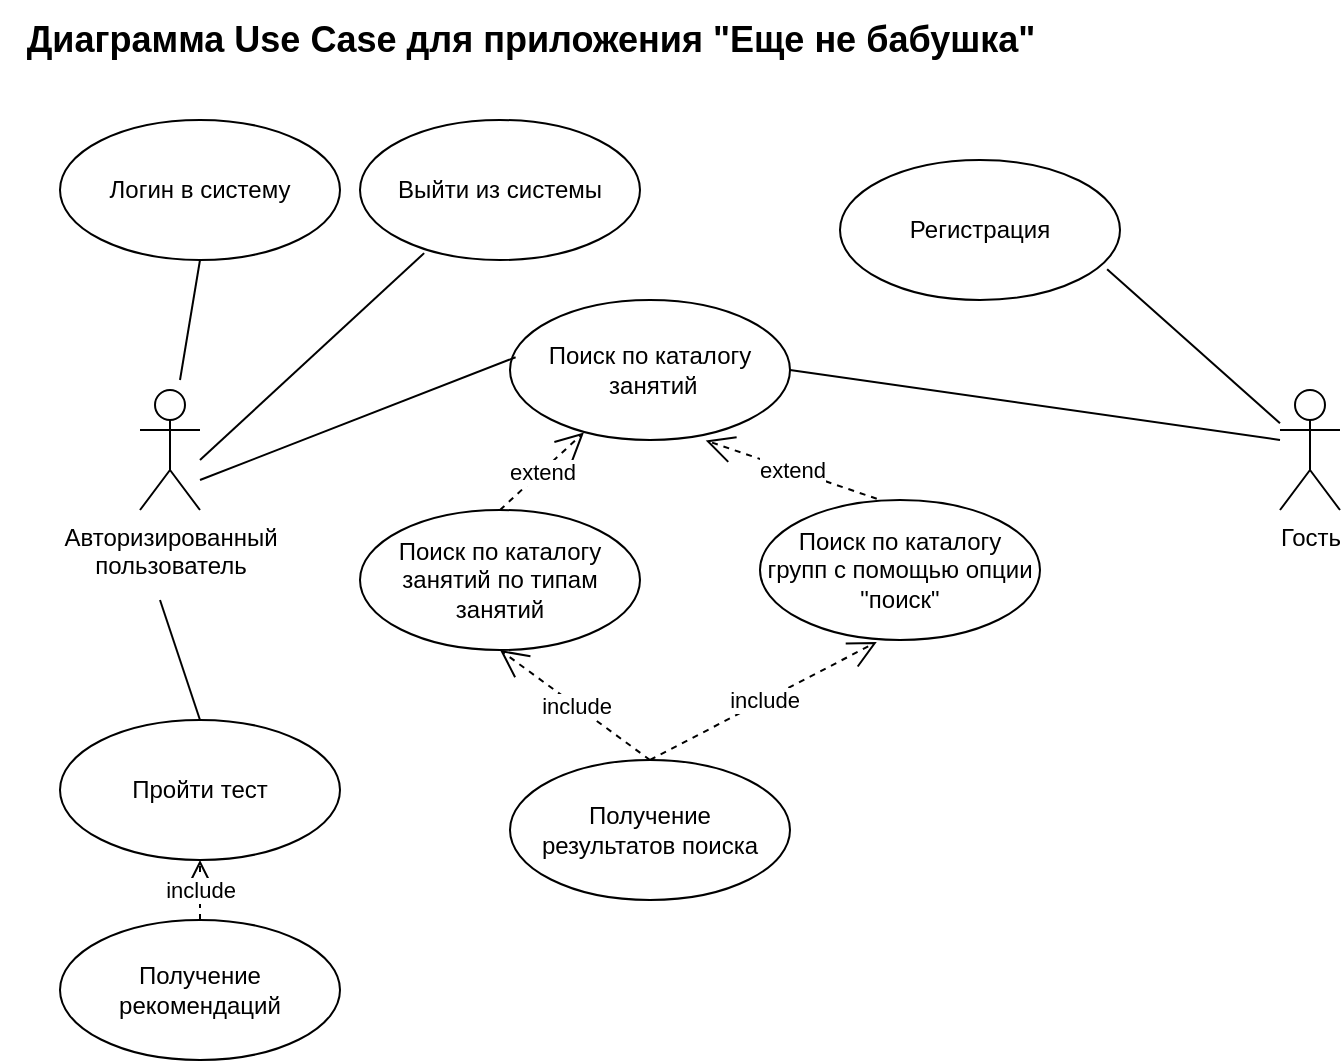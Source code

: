 <mxfile version="22.1.18" type="device">
  <diagram name="Страница — 1" id="w7injDPHYg48146lP7M6">
    <mxGraphModel dx="980" dy="531" grid="1" gridSize="10" guides="1" tooltips="1" connect="1" arrows="1" fold="1" page="1" pageScale="1" pageWidth="827" pageHeight="1169" math="0" shadow="0">
      <root>
        <mxCell id="0" />
        <mxCell id="1" parent="0" />
        <mxCell id="jt6bjv7asWVGR9pXcY7B-1" value="Авторизированный&lt;br&gt;пользователь" style="shape=umlActor;verticalLabelPosition=bottom;verticalAlign=top;html=1;" parent="1" vertex="1">
          <mxGeometry x="110" y="195" width="30" height="60" as="geometry" />
        </mxCell>
        <mxCell id="jt6bjv7asWVGR9pXcY7B-2" value="Логин в систему" style="ellipse;whiteSpace=wrap;html=1;" parent="1" vertex="1">
          <mxGeometry x="70" y="60" width="140" height="70" as="geometry" />
        </mxCell>
        <mxCell id="jt6bjv7asWVGR9pXcY7B-3" value="Выйти из системы" style="ellipse;whiteSpace=wrap;html=1;" parent="1" vertex="1">
          <mxGeometry x="220" y="60" width="140" height="70" as="geometry" />
        </mxCell>
        <mxCell id="jt6bjv7asWVGR9pXcY7B-4" value="Пройти тест" style="ellipse;whiteSpace=wrap;html=1;" parent="1" vertex="1">
          <mxGeometry x="70" y="360" width="140" height="70" as="geometry" />
        </mxCell>
        <mxCell id="jt6bjv7asWVGR9pXcY7B-5" value="Регистрация" style="ellipse;whiteSpace=wrap;html=1;" parent="1" vertex="1">
          <mxGeometry x="460" y="80" width="140" height="70" as="geometry" />
        </mxCell>
        <mxCell id="jt6bjv7asWVGR9pXcY7B-6" value="Поиск по каталогу&lt;br&gt;&amp;nbsp;занятий" style="ellipse;whiteSpace=wrap;html=1;" parent="1" vertex="1">
          <mxGeometry x="295" y="150" width="140" height="70" as="geometry" />
        </mxCell>
        <mxCell id="jt6bjv7asWVGR9pXcY7B-10" value="Гость" style="shape=umlActor;verticalLabelPosition=bottom;verticalAlign=top;html=1;" parent="1" vertex="1">
          <mxGeometry x="680" y="195" width="30" height="60" as="geometry" />
        </mxCell>
        <mxCell id="jt6bjv7asWVGR9pXcY7B-16" value="" style="endArrow=none;endFill=0;endSize=12;html=1;rounded=0;entryX=0.5;entryY=1;entryDx=0;entryDy=0;" parent="1" target="jt6bjv7asWVGR9pXcY7B-2" edge="1">
          <mxGeometry width="160" relative="1" as="geometry">
            <mxPoint x="130" y="190" as="sourcePoint" />
            <mxPoint x="300" y="220" as="targetPoint" />
          </mxGeometry>
        </mxCell>
        <mxCell id="jt6bjv7asWVGR9pXcY7B-17" value="" style="endArrow=none;endFill=0;endSize=12;html=1;rounded=0;entryX=0.229;entryY=0.951;entryDx=0;entryDy=0;entryPerimeter=0;" parent="1" target="jt6bjv7asWVGR9pXcY7B-3" edge="1">
          <mxGeometry width="160" relative="1" as="geometry">
            <mxPoint x="140" y="230" as="sourcePoint" />
            <mxPoint x="230" y="117" as="targetPoint" />
          </mxGeometry>
        </mxCell>
        <mxCell id="jt6bjv7asWVGR9pXcY7B-18" value="" style="endArrow=none;endFill=0;endSize=12;html=1;rounded=0;entryX=0.02;entryY=0.409;entryDx=0;entryDy=0;entryPerimeter=0;" parent="1" target="jt6bjv7asWVGR9pXcY7B-6" edge="1">
          <mxGeometry width="160" relative="1" as="geometry">
            <mxPoint x="140" y="240" as="sourcePoint" />
            <mxPoint x="237" y="197" as="targetPoint" />
          </mxGeometry>
        </mxCell>
        <mxCell id="jt6bjv7asWVGR9pXcY7B-19" value="" style="endArrow=none;endFill=0;endSize=12;html=1;rounded=0;entryX=0.954;entryY=0.78;entryDx=0;entryDy=0;entryPerimeter=0;" parent="1" source="jt6bjv7asWVGR9pXcY7B-10" target="jt6bjv7asWVGR9pXcY7B-5" edge="1">
          <mxGeometry width="160" relative="1" as="geometry">
            <mxPoint x="330" y="280" as="sourcePoint" />
            <mxPoint x="490" y="280" as="targetPoint" />
          </mxGeometry>
        </mxCell>
        <mxCell id="jt6bjv7asWVGR9pXcY7B-20" value="" style="endArrow=none;endFill=0;endSize=12;html=1;rounded=0;entryX=1;entryY=0.5;entryDx=0;entryDy=0;" parent="1" target="jt6bjv7asWVGR9pXcY7B-6" edge="1">
          <mxGeometry width="160" relative="1" as="geometry">
            <mxPoint x="680" y="220" as="sourcePoint" />
            <mxPoint x="588" y="151" as="targetPoint" />
          </mxGeometry>
        </mxCell>
        <mxCell id="jt6bjv7asWVGR9pXcY7B-21" value="&lt;b&gt;&lt;font style=&quot;font-size: 18px;&quot;&gt;Диаграмма Use Case для приложения &quot;Еще не бабушка&quot;&lt;/font&gt;&lt;/b&gt;" style="text;html=1;align=center;verticalAlign=middle;resizable=0;points=[];autosize=1;strokeColor=none;fillColor=none;" parent="1" vertex="1">
          <mxGeometry x="40" width="530" height="40" as="geometry" />
        </mxCell>
        <mxCell id="wQ_ZRCEykFptOy4qQa8p-3" value="Поиск по каталогу&lt;br&gt;групп с помощью опции &quot;поиск&quot;" style="ellipse;whiteSpace=wrap;html=1;" vertex="1" parent="1">
          <mxGeometry x="420" y="250" width="140" height="70" as="geometry" />
        </mxCell>
        <mxCell id="wQ_ZRCEykFptOy4qQa8p-4" value="Поиск по каталогу&lt;br&gt;занятий по типам занятий" style="ellipse;whiteSpace=wrap;html=1;" vertex="1" parent="1">
          <mxGeometry x="220" y="255" width="140" height="70" as="geometry" />
        </mxCell>
        <mxCell id="wQ_ZRCEykFptOy4qQa8p-8" value="Получение &lt;br&gt;результатов поиска" style="ellipse;whiteSpace=wrap;html=1;" vertex="1" parent="1">
          <mxGeometry x="295" y="380" width="140" height="70" as="geometry" />
        </mxCell>
        <mxCell id="wQ_ZRCEykFptOy4qQa8p-11" value="extend" style="endArrow=open;endSize=12;dashed=1;html=1;rounded=0;exitX=0.5;exitY=0;exitDx=0;exitDy=0;entryX=0.264;entryY=0.946;entryDx=0;entryDy=0;entryPerimeter=0;" edge="1" parent="1" source="wQ_ZRCEykFptOy4qQa8p-4" target="jt6bjv7asWVGR9pXcY7B-6">
          <mxGeometry width="160" relative="1" as="geometry">
            <mxPoint x="330" y="280" as="sourcePoint" />
            <mxPoint x="490" y="280" as="targetPoint" />
          </mxGeometry>
        </mxCell>
        <mxCell id="wQ_ZRCEykFptOy4qQa8p-12" value="include" style="endArrow=open;endSize=12;dashed=1;html=1;rounded=0;exitX=0.5;exitY=0;exitDx=0;exitDy=0;entryX=0.5;entryY=1;entryDx=0;entryDy=0;" edge="1" parent="1" source="wQ_ZRCEykFptOy4qQa8p-8" target="wQ_ZRCEykFptOy4qQa8p-4">
          <mxGeometry width="160" relative="1" as="geometry">
            <mxPoint x="330" y="280" as="sourcePoint" />
            <mxPoint x="490" y="280" as="targetPoint" />
          </mxGeometry>
        </mxCell>
        <mxCell id="wQ_ZRCEykFptOy4qQa8p-13" value="extend" style="endArrow=open;endSize=12;dashed=1;html=1;rounded=0;exitX=0.417;exitY=-0.009;exitDx=0;exitDy=0;exitPerimeter=0;entryX=0.699;entryY=1.003;entryDx=0;entryDy=0;entryPerimeter=0;" edge="1" parent="1" source="wQ_ZRCEykFptOy4qQa8p-3" target="jt6bjv7asWVGR9pXcY7B-6">
          <mxGeometry width="160" relative="1" as="geometry">
            <mxPoint x="330" y="280" as="sourcePoint" />
            <mxPoint x="490" y="280" as="targetPoint" />
          </mxGeometry>
        </mxCell>
        <mxCell id="wQ_ZRCEykFptOy4qQa8p-14" value="include" style="endArrow=open;endSize=12;dashed=1;html=1;rounded=0;exitX=0.5;exitY=0;exitDx=0;exitDy=0;entryX=0.417;entryY=1.014;entryDx=0;entryDy=0;entryPerimeter=0;" edge="1" parent="1" source="wQ_ZRCEykFptOy4qQa8p-8" target="wQ_ZRCEykFptOy4qQa8p-3">
          <mxGeometry width="160" relative="1" as="geometry">
            <mxPoint x="380" y="495" as="sourcePoint" />
            <mxPoint x="480" y="370" as="targetPoint" />
          </mxGeometry>
        </mxCell>
        <mxCell id="wQ_ZRCEykFptOy4qQa8p-18" value="" style="html=1;verticalAlign=bottom;endArrow=none;curved=0;rounded=0;entryX=0.5;entryY=0;entryDx=0;entryDy=0;endFill=0;" edge="1" parent="1" target="jt6bjv7asWVGR9pXcY7B-4">
          <mxGeometry width="80" relative="1" as="geometry">
            <mxPoint x="120" y="300" as="sourcePoint" />
            <mxPoint x="450" y="280" as="targetPoint" />
          </mxGeometry>
        </mxCell>
        <mxCell id="wQ_ZRCEykFptOy4qQa8p-24" value="Получение рекомендаций" style="ellipse;whiteSpace=wrap;html=1;" vertex="1" parent="1">
          <mxGeometry x="70" y="460" width="140" height="70" as="geometry" />
        </mxCell>
        <mxCell id="wQ_ZRCEykFptOy4qQa8p-25" value="include" style="endArrow=open;endSize=12;dashed=1;html=1;rounded=0;exitX=0.5;exitY=0;exitDx=0;exitDy=0;entryX=0.5;entryY=1;entryDx=0;entryDy=0;" edge="1" parent="1" source="wQ_ZRCEykFptOy4qQa8p-24" target="jt6bjv7asWVGR9pXcY7B-4">
          <mxGeometry width="160" relative="1" as="geometry">
            <mxPoint x="330" y="280" as="sourcePoint" />
            <mxPoint x="490" y="280" as="targetPoint" />
          </mxGeometry>
        </mxCell>
      </root>
    </mxGraphModel>
  </diagram>
</mxfile>
